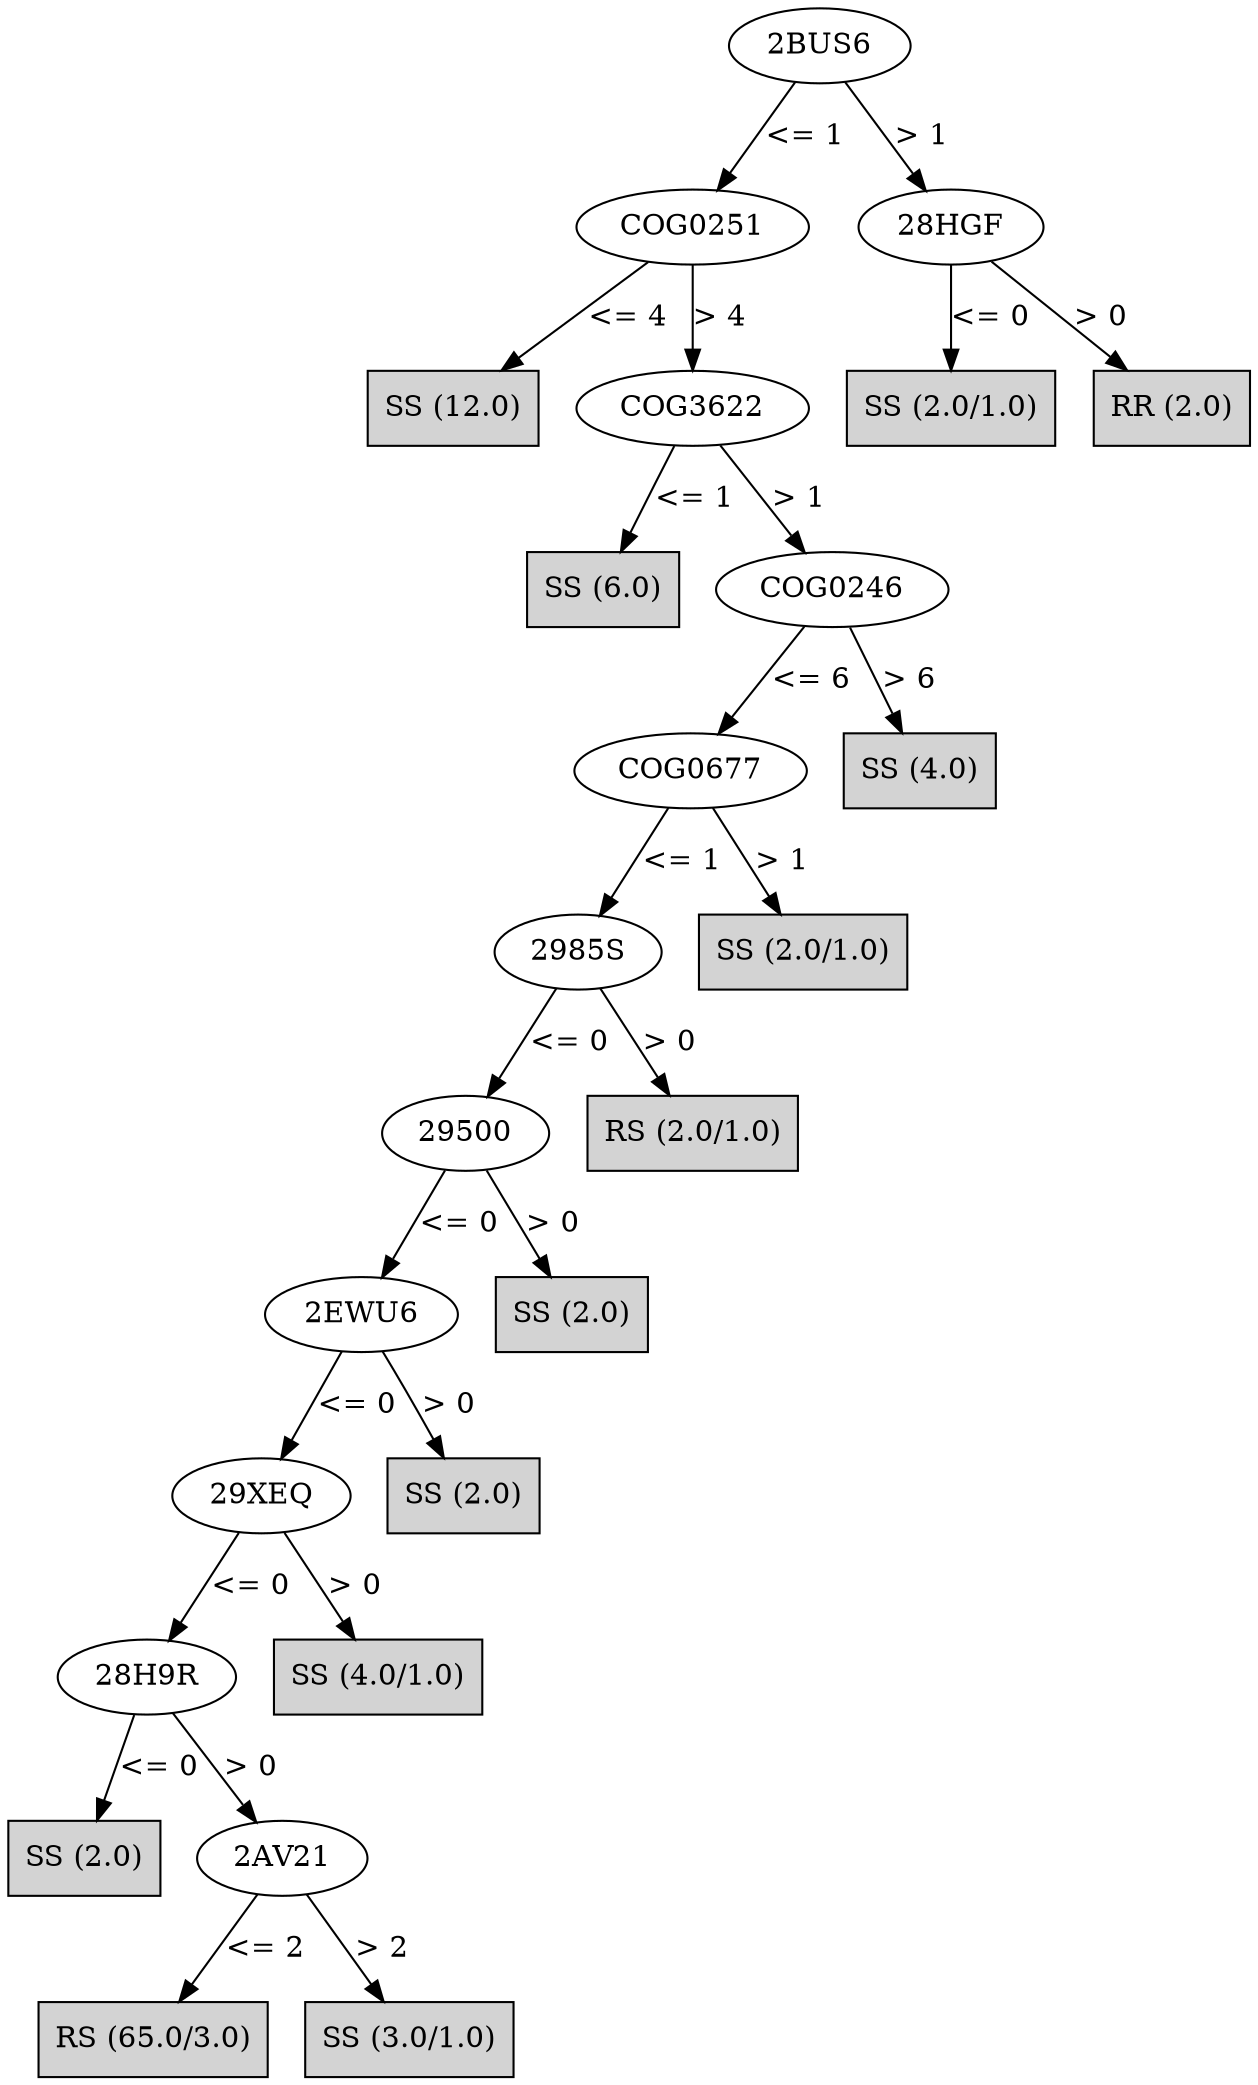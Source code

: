 digraph J48Tree {
N0 [label="2BUS6" ]
N0->N1 [label="<= 1"]
N1 [label="COG0251" ]
N1->N2 [label="<= 4"]
N2 [label="SS (12.0)" shape=box style=filled ]
N1->N3 [label="> 4"]
N3 [label="COG3622" ]
N3->N4 [label="<= 1"]
N4 [label="SS (6.0)" shape=box style=filled ]
N3->N5 [label="> 1"]
N5 [label="COG0246" ]
N5->N6 [label="<= 6"]
N6 [label="COG0677" ]
N6->N7 [label="<= 1"]
N7 [label="2985S" ]
N7->N8 [label="<= 0"]
N8 [label="29500" ]
N8->N9 [label="<= 0"]
N9 [label="2EWU6" ]
N9->N10 [label="<= 0"]
N10 [label="29XEQ" ]
N10->N11 [label="<= 0"]
N11 [label="28H9R" ]
N11->N12 [label="<= 0"]
N12 [label="SS (2.0)" shape=box style=filled ]
N11->N13 [label="> 0"]
N13 [label="2AV21" ]
N13->N14 [label="<= 2"]
N14 [label="RS (65.0/3.0)" shape=box style=filled ]
N13->N15 [label="> 2"]
N15 [label="SS (3.0/1.0)" shape=box style=filled ]
N10->N16 [label="> 0"]
N16 [label="SS (4.0/1.0)" shape=box style=filled ]
N9->N17 [label="> 0"]
N17 [label="SS (2.0)" shape=box style=filled ]
N8->N18 [label="> 0"]
N18 [label="SS (2.0)" shape=box style=filled ]
N7->N19 [label="> 0"]
N19 [label="RS (2.0/1.0)" shape=box style=filled ]
N6->N20 [label="> 1"]
N20 [label="SS (2.0/1.0)" shape=box style=filled ]
N5->N21 [label="> 6"]
N21 [label="SS (4.0)" shape=box style=filled ]
N0->N22 [label="> 1"]
N22 [label="28HGF" ]
N22->N23 [label="<= 0"]
N23 [label="SS (2.0/1.0)" shape=box style=filled ]
N22->N24 [label="> 0"]
N24 [label="RR (2.0)" shape=box style=filled ]
}

